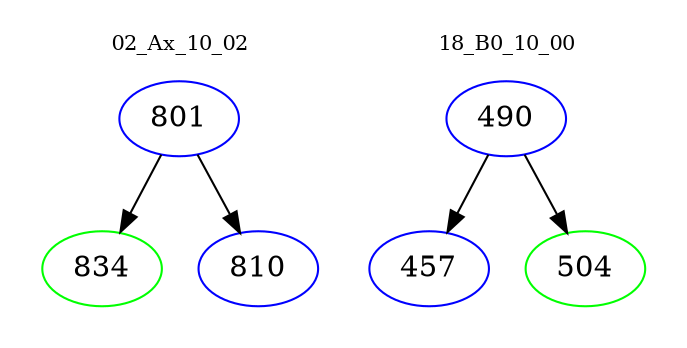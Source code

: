 digraph{
subgraph cluster_0 {
color = white
label = "02_Ax_10_02";
fontsize=10;
T0_801 [label="801", color="blue"]
T0_801 -> T0_834 [color="black"]
T0_834 [label="834", color="green"]
T0_801 -> T0_810 [color="black"]
T0_810 [label="810", color="blue"]
}
subgraph cluster_1 {
color = white
label = "18_B0_10_00";
fontsize=10;
T1_490 [label="490", color="blue"]
T1_490 -> T1_457 [color="black"]
T1_457 [label="457", color="blue"]
T1_490 -> T1_504 [color="black"]
T1_504 [label="504", color="green"]
}
}
